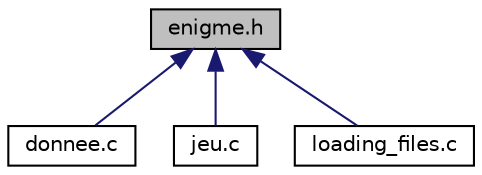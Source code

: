 digraph "enigme.h"
{
  edge [fontname="Helvetica",fontsize="10",labelfontname="Helvetica",labelfontsize="10"];
  node [fontname="Helvetica",fontsize="10",shape=record];
  Node11 [label="enigme.h",height=0.2,width=0.4,color="black", fillcolor="grey75", style="filled", fontcolor="black"];
  Node11 -> Node12 [dir="back",color="midnightblue",fontsize="10",style="solid",fontname="Helvetica"];
  Node12 [label="donnee.c",height=0.2,width=0.4,color="black", fillcolor="white", style="filled",URL="$donnee_8c.html"];
  Node11 -> Node13 [dir="back",color="midnightblue",fontsize="10",style="solid",fontname="Helvetica"];
  Node13 [label="jeu.c",height=0.2,width=0.4,color="black", fillcolor="white", style="filled",URL="$jeu_8c.html",tooltip="testing program. "];
  Node11 -> Node14 [dir="back",color="midnightblue",fontsize="10",style="solid",fontname="Helvetica"];
  Node14 [label="loading_files.c",height=0.2,width=0.4,color="black", fillcolor="white", style="filled",URL="$loading__files_8c.html"];
}
